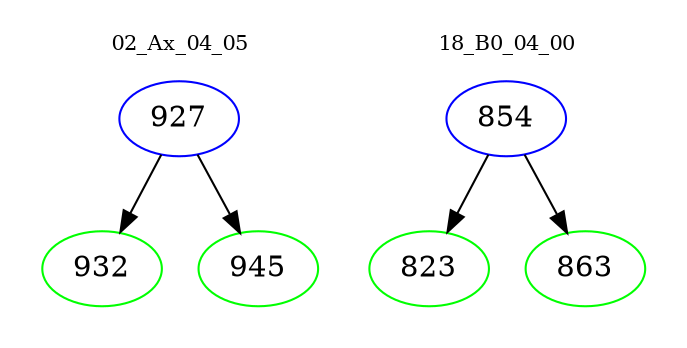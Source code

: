 digraph{
subgraph cluster_0 {
color = white
label = "02_Ax_04_05";
fontsize=10;
T0_927 [label="927", color="blue"]
T0_927 -> T0_932 [color="black"]
T0_932 [label="932", color="green"]
T0_927 -> T0_945 [color="black"]
T0_945 [label="945", color="green"]
}
subgraph cluster_1 {
color = white
label = "18_B0_04_00";
fontsize=10;
T1_854 [label="854", color="blue"]
T1_854 -> T1_823 [color="black"]
T1_823 [label="823", color="green"]
T1_854 -> T1_863 [color="black"]
T1_863 [label="863", color="green"]
}
}
